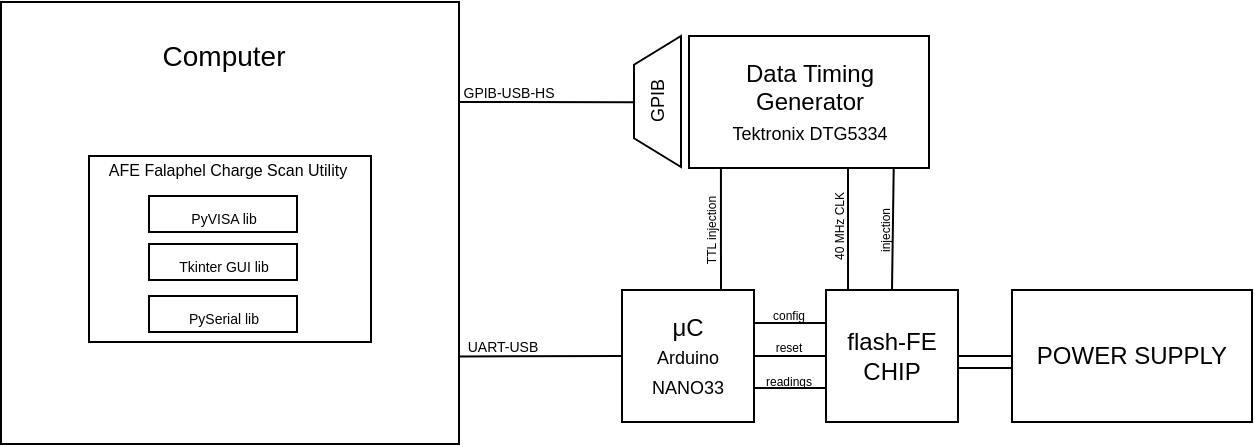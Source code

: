 <mxfile version="20.8.8" type="device"><diagram name="Page-1" id="nxWeWAUQ1BB-567TbeQn"><mxGraphModel dx="683" dy="417" grid="0" gridSize="10" guides="1" tooltips="1" connect="1" arrows="1" fold="1" page="1" pageScale="1" pageWidth="827" pageHeight="1169" math="0" shadow="0"><root><mxCell id="0"/><mxCell id="1" parent="0"/><mxCell id="rQbc-W5v3K7YRelM5aQU-1" value="flash-FE&lt;br&gt;CHIP" style="whiteSpace=wrap;html=1;aspect=fixed;" vertex="1" parent="1"><mxGeometry x="573" y="335" width="66" height="66" as="geometry"/></mxCell><mxCell id="rQbc-W5v3K7YRelM5aQU-3" value="μC&lt;br&gt;&lt;font style=&quot;font-size: 9px;&quot;&gt;Arduino NANO33&lt;/font&gt;" style="whiteSpace=wrap;html=1;aspect=fixed;" vertex="1" parent="1"><mxGeometry x="471" y="335" width="66" height="66" as="geometry"/></mxCell><mxCell id="rQbc-W5v3K7YRelM5aQU-6" value="POWER SUPPLY" style="rounded=0;whiteSpace=wrap;html=1;" vertex="1" parent="1"><mxGeometry x="666" y="335" width="120" height="66" as="geometry"/></mxCell><mxCell id="rQbc-W5v3K7YRelM5aQU-7" value="Data Timing Generator&lt;br&gt;&lt;font style=&quot;font-size: 9px;&quot;&gt;Tektronix DTG5334&lt;/font&gt;" style="rounded=0;whiteSpace=wrap;html=1;" vertex="1" parent="1"><mxGeometry x="504.5" y="208" width="120" height="66" as="geometry"/></mxCell><mxCell id="rQbc-W5v3K7YRelM5aQU-8" value="" style="rounded=0;whiteSpace=wrap;html=1;fontSize=9;" vertex="1" parent="1"><mxGeometry x="160.5" y="191" width="229" height="221" as="geometry"/></mxCell><mxCell id="rQbc-W5v3K7YRelM5aQU-9" value="&lt;font style=&quot;font-size: 14px;&quot;&gt;Computer&lt;/font&gt;" style="text;html=1;strokeColor=none;fillColor=none;align=center;verticalAlign=middle;whiteSpace=wrap;rounded=0;fontSize=9;" vertex="1" parent="1"><mxGeometry x="241.5" y="203" width="60" height="30" as="geometry"/></mxCell><mxCell id="rQbc-W5v3K7YRelM5aQU-11" value="" style="rounded=0;whiteSpace=wrap;html=1;fontSize=8;" vertex="1" parent="1"><mxGeometry x="204.5" y="268" width="141" height="93" as="geometry"/></mxCell><mxCell id="rQbc-W5v3K7YRelM5aQU-12" value="AFE Falaphel Charge Scan Utility" style="text;html=1;strokeColor=none;fillColor=none;align=center;verticalAlign=middle;whiteSpace=wrap;rounded=0;fontSize=8;" vertex="1" parent="1"><mxGeometry x="204.5" y="260" width="138" height="30" as="geometry"/></mxCell><mxCell id="rQbc-W5v3K7YRelM5aQU-13" value="&lt;font style=&quot;font-size: 7px;&quot;&gt;PyVISA lib&lt;/font&gt;" style="rounded=0;whiteSpace=wrap;html=1;fontSize=14;" vertex="1" parent="1"><mxGeometry x="234.5" y="288" width="74" height="18" as="geometry"/></mxCell><mxCell id="rQbc-W5v3K7YRelM5aQU-16" value="&lt;font style=&quot;font-size: 7px;&quot;&gt;Tkinter GUI lib&lt;/font&gt;" style="rounded=0;whiteSpace=wrap;html=1;fontSize=14;" vertex="1" parent="1"><mxGeometry x="234.5" y="312" width="74" height="18" as="geometry"/></mxCell><mxCell id="rQbc-W5v3K7YRelM5aQU-17" value="" style="shape=trapezoid;perimeter=trapezoidPerimeter;whiteSpace=wrap;html=1;fixedSize=1;fontSize=7;rotation=-90;size=14.381;" vertex="1" parent="1"><mxGeometry x="456" y="229" width="65.5" height="23.5" as="geometry"/></mxCell><mxCell id="rQbc-W5v3K7YRelM5aQU-18" value="&lt;font style=&quot;font-size: 9px;&quot;&gt;GPIB&lt;/font&gt;" style="text;html=1;align=center;verticalAlign=middle;resizable=0;points=[];autosize=1;strokeColor=none;fillColor=none;fontSize=7;rotation=-90;" vertex="1" parent="1"><mxGeometry x="468.75" y="229.5" width="40" height="23" as="geometry"/></mxCell><mxCell id="rQbc-W5v3K7YRelM5aQU-22" value="&lt;span style=&quot;font-size: 7px;&quot;&gt;PySerial lib&lt;/span&gt;" style="rounded=0;whiteSpace=wrap;html=1;fontSize=14;" vertex="1" parent="1"><mxGeometry x="234.5" y="338" width="74" height="18" as="geometry"/></mxCell><mxCell id="rQbc-W5v3K7YRelM5aQU-23" value="" style="endArrow=none;html=1;rounded=0;fontSize=7;entryX=0.496;entryY=0.001;entryDx=0;entryDy=0;entryPerimeter=0;" edge="1" parent="1" target="rQbc-W5v3K7YRelM5aQU-18"><mxGeometry width="50" height="50" relative="1" as="geometry"><mxPoint x="390" y="241" as="sourcePoint"/><mxPoint x="553" y="241" as="targetPoint"/></mxGeometry></mxCell><mxCell id="rQbc-W5v3K7YRelM5aQU-24" value="GPIB-USB-HS" style="text;html=1;align=center;verticalAlign=middle;resizable=0;points=[];autosize=1;strokeColor=none;fillColor=none;fontSize=7;" vertex="1" parent="1"><mxGeometry x="382" y="227" width="64" height="20" as="geometry"/></mxCell><mxCell id="rQbc-W5v3K7YRelM5aQU-25" value="" style="endArrow=none;html=1;rounded=0;fontSize=7;entryX=0;entryY=0.5;entryDx=0;entryDy=0;exitX=1.001;exitY=0.802;exitDx=0;exitDy=0;exitPerimeter=0;" edge="1" parent="1" source="rQbc-W5v3K7YRelM5aQU-8" target="rQbc-W5v3K7YRelM5aQU-3"><mxGeometry width="50" height="50" relative="1" as="geometry"><mxPoint x="452" y="363" as="sourcePoint"/><mxPoint x="502" y="313" as="targetPoint"/></mxGeometry></mxCell><mxCell id="rQbc-W5v3K7YRelM5aQU-26" value="UART-USB" style="text;html=1;align=center;verticalAlign=middle;resizable=0;points=[];autosize=1;strokeColor=none;fillColor=none;fontSize=7;" vertex="1" parent="1"><mxGeometry x="384" y="354" width="53" height="20" as="geometry"/></mxCell><mxCell id="rQbc-W5v3K7YRelM5aQU-31" value="" style="endArrow=none;html=1;rounded=0;fontSize=7;entryX=0.133;entryY=1;entryDx=0;entryDy=0;entryPerimeter=0;exitX=0.75;exitY=0;exitDx=0;exitDy=0;" edge="1" parent="1" source="rQbc-W5v3K7YRelM5aQU-3" target="rQbc-W5v3K7YRelM5aQU-7"><mxGeometry width="50" height="50" relative="1" as="geometry"><mxPoint x="545" y="376" as="sourcePoint"/><mxPoint x="595" y="326" as="targetPoint"/></mxGeometry></mxCell><mxCell id="rQbc-W5v3K7YRelM5aQU-32" value="&lt;font style=&quot;font-size: 6px;&quot;&gt;TTL injection&lt;/font&gt;" style="text;html=1;strokeColor=none;fillColor=none;align=center;verticalAlign=middle;whiteSpace=wrap;rounded=0;fontSize=7;rotation=-90;" vertex="1" parent="1"><mxGeometry x="486" y="290" width="60" height="30" as="geometry"/></mxCell><mxCell id="rQbc-W5v3K7YRelM5aQU-33" value="" style="endArrow=none;html=1;rounded=0;fontSize=6;exitX=0.167;exitY=-0.003;exitDx=0;exitDy=0;exitPerimeter=0;" edge="1" parent="1" source="rQbc-W5v3K7YRelM5aQU-1"><mxGeometry width="50" height="50" relative="1" as="geometry"><mxPoint x="545" y="376" as="sourcePoint"/><mxPoint x="584" y="274" as="targetPoint"/></mxGeometry></mxCell><mxCell id="rQbc-W5v3K7YRelM5aQU-34" value="&lt;font style=&quot;font-size: 6px;&quot;&gt;40 MHz CLK&lt;/font&gt;" style="text;html=1;strokeColor=none;fillColor=none;align=center;verticalAlign=middle;whiteSpace=wrap;rounded=0;fontSize=7;rotation=-90;" vertex="1" parent="1"><mxGeometry x="550" y="288" width="60" height="30" as="geometry"/></mxCell><mxCell id="rQbc-W5v3K7YRelM5aQU-35" value="" style="endArrow=none;html=1;rounded=0;fontSize=6;entryX=0.853;entryY=1;entryDx=0;entryDy=0;entryPerimeter=0;exitX=0.5;exitY=0;exitDx=0;exitDy=0;" edge="1" parent="1" source="rQbc-W5v3K7YRelM5aQU-1" target="rQbc-W5v3K7YRelM5aQU-7"><mxGeometry width="50" height="50" relative="1" as="geometry"><mxPoint x="545" y="376" as="sourcePoint"/><mxPoint x="595" y="326" as="targetPoint"/></mxGeometry></mxCell><mxCell id="rQbc-W5v3K7YRelM5aQU-36" value="&lt;span style=&quot;font-size: 6px;&quot;&gt;injection&lt;br&gt;&lt;/span&gt;" style="text;html=1;strokeColor=none;fillColor=none;align=center;verticalAlign=middle;whiteSpace=wrap;rounded=0;fontSize=7;rotation=-90;" vertex="1" parent="1"><mxGeometry x="573" y="290" width="60" height="30" as="geometry"/></mxCell><mxCell id="rQbc-W5v3K7YRelM5aQU-38" value="" style="endArrow=none;html=1;rounded=0;fontSize=6;exitX=1;exitY=0.25;exitDx=0;exitDy=0;entryX=0;entryY=0.25;entryDx=0;entryDy=0;" edge="1" parent="1" source="rQbc-W5v3K7YRelM5aQU-3" target="rQbc-W5v3K7YRelM5aQU-1"><mxGeometry width="50" height="50" relative="1" as="geometry"><mxPoint x="545" y="376" as="sourcePoint"/><mxPoint x="595" y="326" as="targetPoint"/></mxGeometry></mxCell><mxCell id="rQbc-W5v3K7YRelM5aQU-39" value="config" style="text;html=1;align=center;verticalAlign=middle;resizable=0;points=[];autosize=1;strokeColor=none;fillColor=none;fontSize=6;" vertex="1" parent="1"><mxGeometry x="537" y="338" width="34" height="19" as="geometry"/></mxCell><mxCell id="rQbc-W5v3K7YRelM5aQU-40" value="reset" style="text;html=1;align=center;verticalAlign=middle;resizable=0;points=[];autosize=1;strokeColor=none;fillColor=none;fontSize=6;" vertex="1" parent="1"><mxGeometry x="538.5" y="354.5" width="31" height="19" as="geometry"/></mxCell><mxCell id="rQbc-W5v3K7YRelM5aQU-41" value="" style="endArrow=none;html=1;rounded=0;fontSize=6;exitX=1;exitY=0.5;exitDx=0;exitDy=0;entryX=0;entryY=0.5;entryDx=0;entryDy=0;" edge="1" parent="1" source="rQbc-W5v3K7YRelM5aQU-3" target="rQbc-W5v3K7YRelM5aQU-1"><mxGeometry width="50" height="50" relative="1" as="geometry"><mxPoint x="545" y="376" as="sourcePoint"/><mxPoint x="595" y="326" as="targetPoint"/></mxGeometry></mxCell><mxCell id="rQbc-W5v3K7YRelM5aQU-42" value="" style="endArrow=none;html=1;rounded=0;fontSize=6;exitX=1;exitY=0.5;exitDx=0;exitDy=0;entryX=0;entryY=0.5;entryDx=0;entryDy=0;" edge="1" parent="1"><mxGeometry width="50" height="50" relative="1" as="geometry"><mxPoint x="537" y="384" as="sourcePoint"/><mxPoint x="573" y="384" as="targetPoint"/></mxGeometry></mxCell><mxCell id="rQbc-W5v3K7YRelM5aQU-43" value="readings" style="text;html=1;align=center;verticalAlign=middle;resizable=0;points=[];autosize=1;strokeColor=none;fillColor=none;fontSize=6;" vertex="1" parent="1"><mxGeometry x="533.5" y="371" width="41" height="19" as="geometry"/></mxCell><mxCell id="rQbc-W5v3K7YRelM5aQU-44" value="" style="endArrow=none;html=1;rounded=0;fontSize=6;exitX=1;exitY=0.5;exitDx=0;exitDy=0;entryX=0;entryY=0.5;entryDx=0;entryDy=0;" edge="1" parent="1" source="rQbc-W5v3K7YRelM5aQU-1" target="rQbc-W5v3K7YRelM5aQU-6"><mxGeometry width="50" height="50" relative="1" as="geometry"><mxPoint x="628" y="385" as="sourcePoint"/><mxPoint x="678" y="335" as="targetPoint"/></mxGeometry></mxCell><mxCell id="rQbc-W5v3K7YRelM5aQU-45" value="" style="endArrow=none;html=1;rounded=0;fontSize=6;exitX=1;exitY=0.5;exitDx=0;exitDy=0;entryX=0;entryY=0.5;entryDx=0;entryDy=0;" edge="1" parent="1"><mxGeometry width="50" height="50" relative="1" as="geometry"><mxPoint x="639" y="374" as="sourcePoint"/><mxPoint x="666" y="374" as="targetPoint"/></mxGeometry></mxCell></root></mxGraphModel></diagram></mxfile>